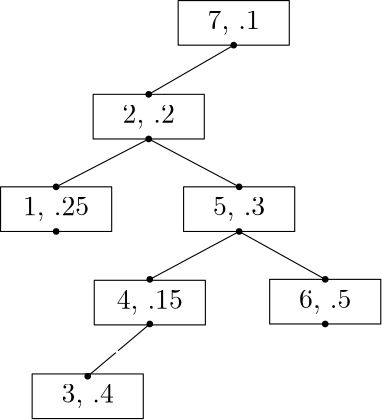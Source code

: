 <?xml version="1.0"?>
<!DOCTYPE ipe SYSTEM "ipe.dtd">
<ipe version="70005" creator="Ipe 7.1.1">
<info created="D:20140206095646" modified="D:20140206095646"/>
<ipestyle name="ipe6">
<symbol name="mark/circle(sx)" transformations="translations">
<path fill="sym-stroke">
0.6 0 0 0.6 0 0 e
0.4 0 0 0.4 0 0 e
</path>
</symbol>
<symbol name="mark/disk(sx)" transformations="translations">
<path fill="sym-stroke">
0.6 0 0 0.6 0 0 e
</path>
</symbol>
<symbol name="mark/fdisk(sfx)" transformations="translations">
<group>
<path fill="sym-fill">
0.5 0 0 0.5 0 0 e
</path>
<path fill="sym-stroke" fillrule="eofill">
0.6 0 0 0.6 0 0 e
0.4 0 0 0.4 0 0 e
</path>
</group>
</symbol>
<symbol name="mark/box(sx)" transformations="translations">
<path fill="sym-stroke" fillrule="eofill">
-0.6 -0.6 m
0.6 -0.6 l
0.6 0.6 l
-0.6 0.6 l
h
-0.4 -0.4 m
0.4 -0.4 l
0.4 0.4 l
-0.4 0.4 l
h
</path>
</symbol>
<symbol name="mark/square(sx)" transformations="translations">
<path fill="sym-stroke">
-0.6 -0.6 m
0.6 -0.6 l
0.6 0.6 l
-0.6 0.6 l
h
</path>
</symbol>
<symbol name="mark/fsquare(sfx)" transformations="translations">
<group>
<path fill="sym-fill">
-0.5 -0.5 m
0.5 -0.5 l
0.5 0.5 l
-0.5 0.5 l
h
</path>
<path fill="sym-stroke" fillrule="eofill">
-0.6 -0.6 m
0.6 -0.6 l
0.6 0.6 l
-0.6 0.6 l
0 -0.4 m
0.4 -0.4 l
0.4 0.4 l
-0.4 0.4 l
h
</path>
</group>
</symbol>
<symbol name="mark/cross(sx)" transformations="translations">
<group>
<path fill="sym-stroke">
-0.43 -0.57 m
0.57 0.43 l
0.43 0.57 l
-0.57 -0.43 l
h
</path>
<path fill="sym-stroke">
-0.43 0.57 m
0.57 -0.43 l
0.43 -0.57 l
-0.57 0.43 l
h
</path>
</group>
</symbol>
<pen name="heavier" value="0.8"/>
<pen name="fat" value="1.2"/>
<pen name="ultrafat" value="2"/>
<symbolsize name="large" value="5"/>
<symbolsize name="small" value="2"/>
<symbolsize name="tiny" value="1.1"/>
<arrowsize name="large" value="10"/>
<arrowsize name="small" value="5"/>
<arrowsize name="tiny" value="3"/>
<color name="red" value="1 0 0"/>
<color name="green" value="0 1 0"/>
<color name="blue" value="0 0 1"/>
<color name="yellow" value="1 1 0"/>
<color name="gray1" value="0.125"/>
<color name="gray2" value="0.25"/>
<color name="gray3" value="0.375"/>
<color name="gray4" value="0.5"/>
<color name="gray5" value="0.625"/>
<color name="gray6" value="0.75"/>
<color name="gray7" value="0.875"/>
<dashstyle name="dashed" value="[4] 0"/>
<dashstyle name="dotted" value="[1 3] 0"/>
<dashstyle name="dash dotted" value="[4 2 1 2] 0"/>
<dashstyle name="dash dot dotted" value="[4 2 1 2 1 2] 0"/>
<textsize name="large" value="\large"/>
<textsize name="Large" value="\Large"/>
<textsize name="LARGE" value="\LARGE"/>
<textsize name="huge" value="\huge"/>
<textsize name="Huge" value="\Huge"/>
<textsize name="small" value="\small"/>
<textsize name="footnote" value="\footnotesize"/>
<textsize name="tiny" value="\tiny"/>
<textstyle name="center" begin="\begin{center}" end="\end{center}"/>
<textstyle name="itemize" begin="\begin{itemize}" end="\end{itemize}"/>
<textstyle name="item" begin="\begin{itemize}\item{}" end="\end{itemize}"/>
</ipestyle>
<page>
<layer name="alpha"/>
<view layers="alpha" active="alpha"/>
<group layer="alpha" matrix="1 0 0 1 386.795 227.526">
<text transformations="translations" pos="-144.476 -36.1092" stroke="black" type="label" valign="bottom" size="10">1, .25</text>
<path stroke="black" pen="0.4">
-152.569 -23.9017 m
-112.564 -23.9017 l
-112.564 -39.9667 l
-152.569 -39.9667 l
h
</path>
</group>
<group matrix="1 0 0 1 386.795 227.526">
<text transformations="translations" pos="-130.612 -103.459" stroke="black" type="label" valign="bottom" size="10">3, .4</text>
<path stroke="black" pen="0.4">
-141.195 -91.2518 m
-101.19 -91.2518 l
-101.19 -107.317 l
-141.195 -107.317 l
h
</path>
</group>
<group matrix="1 0 0 1 386.795 227.526">
<text transformations="translations" pos="-45.1109 -69.4148" stroke="black" type="label" valign="bottom" size="10">6, .5</text>
<path stroke="black" pen="0.4">
-55.6934 -57.2073 m
-15.6883 -57.2073 l
-15.6883 -73.2723 l
-55.6934 -73.2723 l
h
</path>
</group>
<group matrix="1 0 0 1 386.795 227.526">
<text transformations="translations" pos="-76.0953 -36.1092" stroke="black" type="label" valign="bottom" size="10">5, .3</text>
<path stroke="black" pen="0.4">
-86.6778 -23.9017 m
-46.6727 -23.9017 l
-46.6727 -39.9667 l
-86.6778 -39.9667 l
h
</path>
</group>
<group matrix="1 0 0 1 386.795 227.526">
<text transformations="translations" pos="-108.648 -2.80359" stroke="black" type="label" valign="bottom" size="10">2, .2</text>
<path stroke="black" pen="0.4">
-119.231 9.40394 m
-79.2259 9.40394 l
-79.2259 -6.66112 l
-119.231 -6.66112 l
h
</path>
</group>
<group matrix="1 0 0 1 386.795 227.526">
<text transformations="translations" pos="-78.0493 30.9546" stroke="black" type="label" valign="bottom" size="10">7, .1</text>
<path stroke="black" pen="0.4">
-88.6318 43.1621 m
-48.6267 43.1621 l
-48.6267 27.0971 l
-88.6318 27.0971 l
h
</path>
</group>
<use matrix="1 0 0 1 386.795 227.526" name="mark/disk(sx)" pos="-68.6293 27.0971" size="2" stroke="black"/>
<use matrix="1 0 0 1 386.795 227.526" name="mark/disk(sx)" pos="-99.2285 -6.66112" size="2" stroke="black"/>
<use matrix="1 0 0 1 386.795 227.526" name="mark/disk(sx)" pos="-132.566 -39.9667" size="2" stroke="black"/>
<use matrix="1 0 0 1 386.795 227.526" name="mark/disk(sx)" pos="-66.6753 -39.9667" size="2" stroke="black"/>
<use matrix="1 0 0 1 386.795 227.526" name="mark/disk(sx)" pos="-98.8363 -73.2723" size="2" stroke="black"/>
<use matrix="1 0 0 1 386.795 227.526" name="mark/disk(sx)" pos="-35.6909 -73.2723" size="2" stroke="black"/>
<use matrix="1 0 0 1 386.795 227.526" name="mark/disk(sx)" pos="-121.192 -92.0802" size="2" stroke="black"/>
<use matrix="1 0 0 1 386.795 227.526" name="mark/disk(sx)" pos="-35.6909 -57.2073" size="2" stroke="black"/>
<use matrix="1 0 0 1 386.795 227.526" name="mark/disk(sx)" pos="-98.8363 -57.2073" size="2" stroke="black"/>
<use matrix="1 0 0 1 386.795 227.526" name="mark/disk(sx)" pos="-66.6753 -23.9017" size="2" stroke="black"/>
<use matrix="1 0 0 1 386.795 227.526" name="mark/disk(sx)" pos="-132.566 -23.9017" size="2" stroke="black"/>
<use matrix="1 0 0 1 386.795 227.526" name="mark/disk(sx)" pos="-99.2285 9.40394" size="2" stroke="black"/>
<path matrix="1 0 0 1 386.795 227.526" stroke="black" pen="0.4">
-68.6293 27.0971 m
-99.2285 9.40394 l
</path>
<path matrix="1 0 0 1 386.795 227.526" stroke="black" pen="0.4">
-99.2285 -6.66112 m
-132.566 -23.9017 l
</path>
<path matrix="1 0 0 1 386.795 227.526" stroke="black" pen="0.4">
-99.2285 -6.66112 m
-66.6753 -23.9017 l
</path>
<path matrix="1 0 0 1 386.795 227.526" stroke="black" pen="0.4">
-66.6753 -39.9667 m
-98.8363 -57.2073 l
</path>
<path matrix="1 0 0 1 386.795 227.526" stroke="black" pen="0.4">
-66.6753 -39.9667 m
-35.6909 -57.2073 l
</path>
<path matrix="1 0 0 1 386.795 227.526" stroke="black" dash="[15 1] 0" pen="0.4">
-98.8363 -73.2723 m
-121.192 -92.0802 l
</path>
<group matrix="1 0 0 1 386.795 227.526">
<text transformations="translations" pos="-110.746 -69.7493" stroke="black" type="label" valign="bottom" size="10">4, .15</text>
<path stroke="black" pen="0.4">
-118.839 -57.5415 m
-78.8337 -57.5415 l
-78.8337 -73.6063 l
-118.839 -73.6063 l
h
</path>
</group>
</page>
</ipe>
